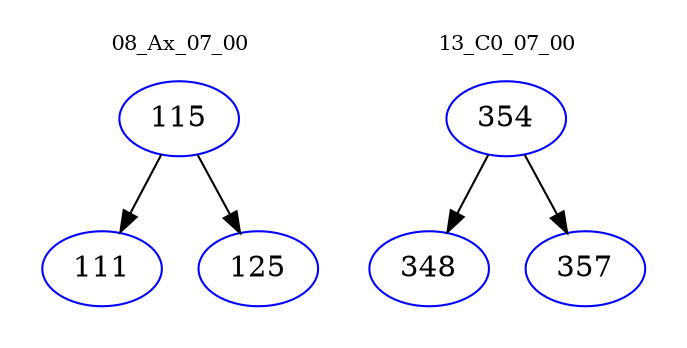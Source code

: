 digraph{
subgraph cluster_0 {
color = white
label = "08_Ax_07_00";
fontsize=10;
T0_115 [label="115", color="blue"]
T0_115 -> T0_111 [color="black"]
T0_111 [label="111", color="blue"]
T0_115 -> T0_125 [color="black"]
T0_125 [label="125", color="blue"]
}
subgraph cluster_1 {
color = white
label = "13_C0_07_00";
fontsize=10;
T1_354 [label="354", color="blue"]
T1_354 -> T1_348 [color="black"]
T1_348 [label="348", color="blue"]
T1_354 -> T1_357 [color="black"]
T1_357 [label="357", color="blue"]
}
}
